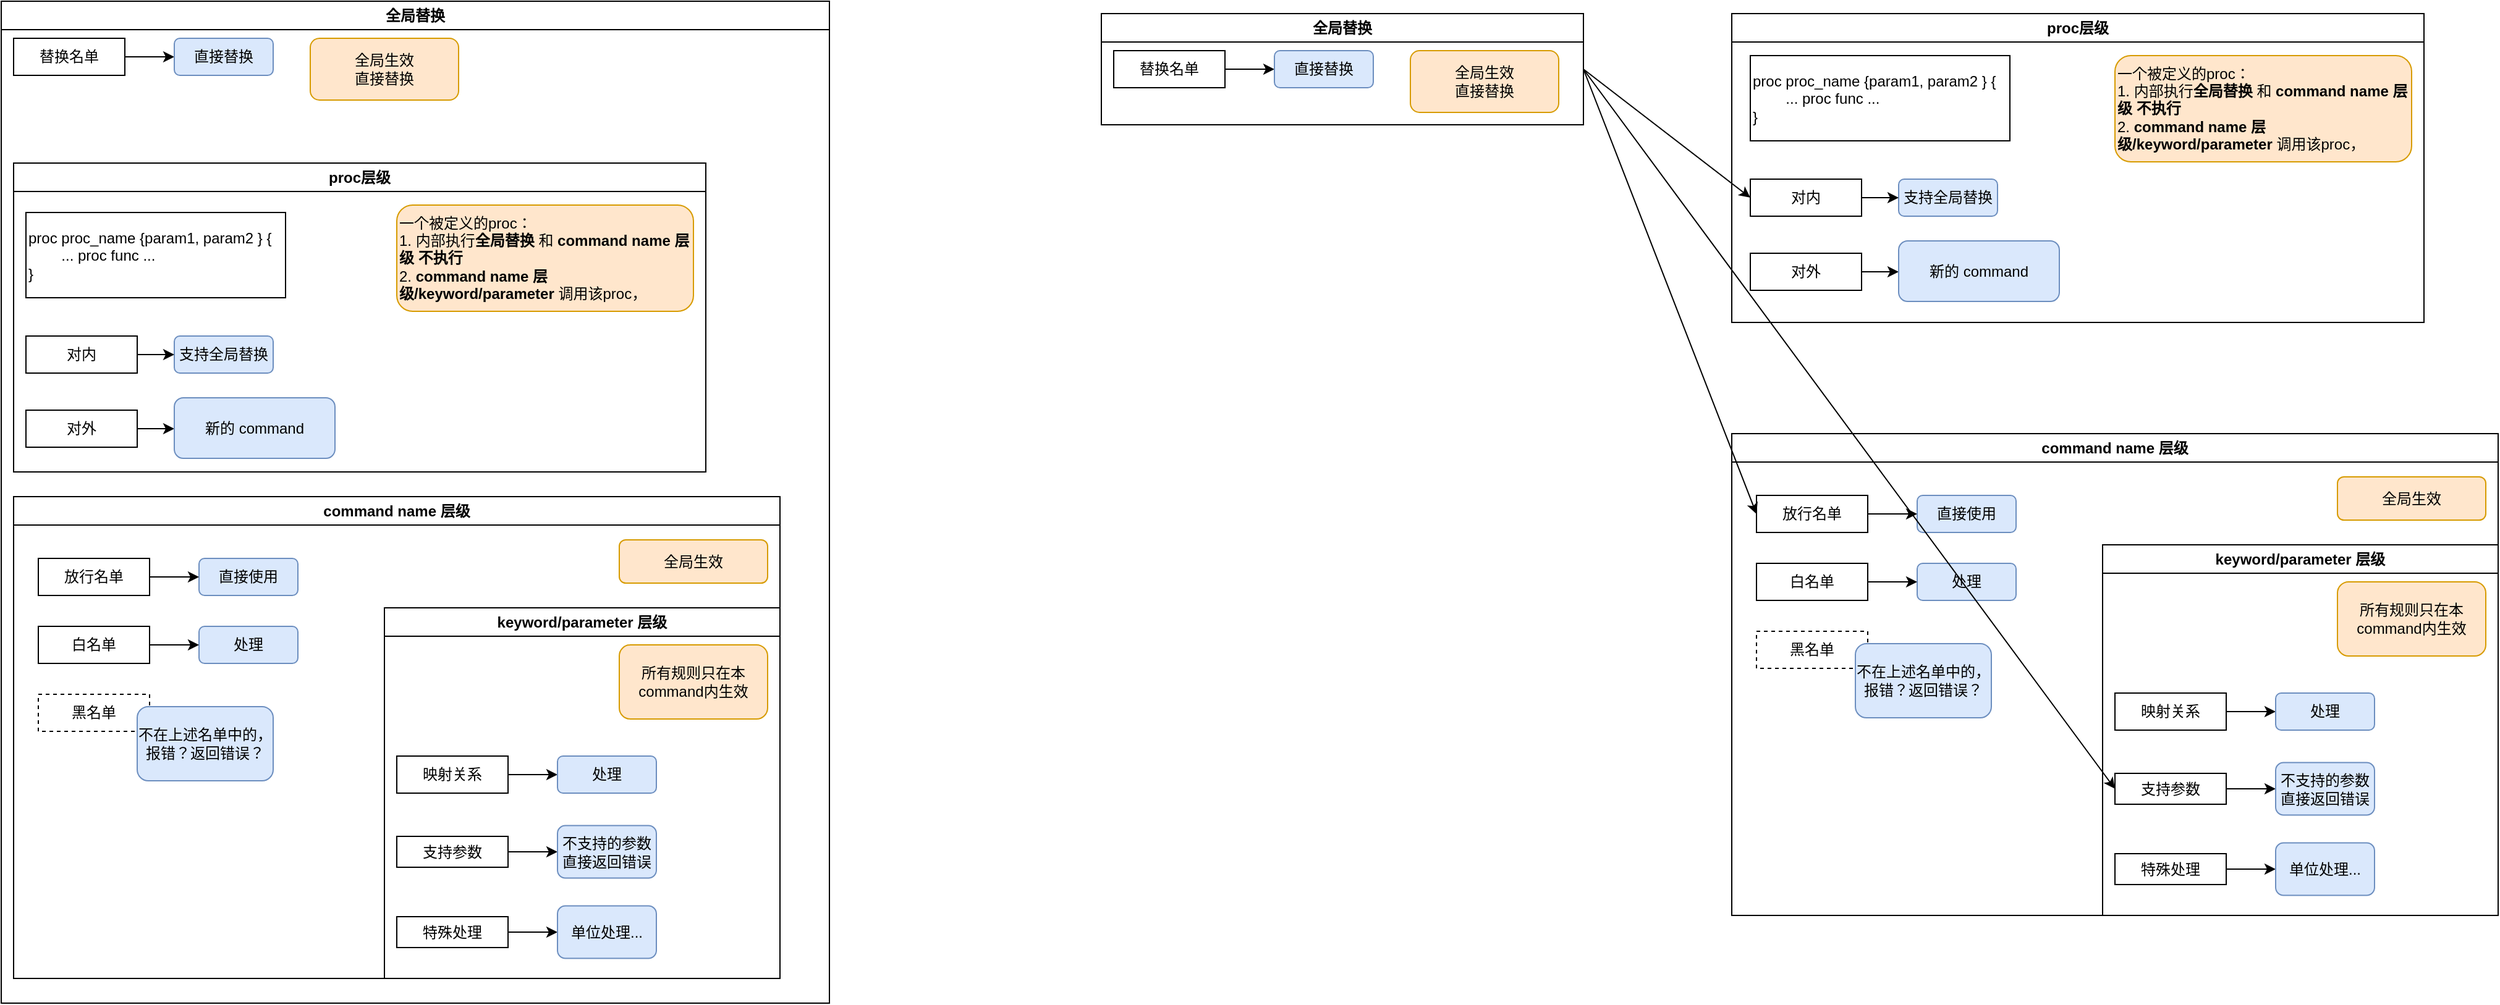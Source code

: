 <mxfile version="24.7.6">
  <diagram name="第 1 页" id="RZydtw0dfkvndmXbP_aF">
    <mxGraphModel dx="1500" dy="794" grid="1" gridSize="10" guides="1" tooltips="1" connect="1" arrows="1" fold="1" page="1" pageScale="1" pageWidth="827" pageHeight="1169" math="0" shadow="0">
      <root>
        <mxCell id="0" />
        <mxCell id="1" parent="0" />
        <mxCell id="8--45SvLZGRJWrr07VA9-4" value="command name 层级" style="swimlane;whiteSpace=wrap;html=1;" parent="1" vertex="1">
          <mxGeometry x="30" y="511" width="620" height="390" as="geometry">
            <mxRectangle x="240" y="80" width="150" height="30" as="alternateBounds" />
          </mxGeometry>
        </mxCell>
        <mxCell id="8--45SvLZGRJWrr07VA9-1" value="放行名单" style="rounded=0;whiteSpace=wrap;html=1;" parent="8--45SvLZGRJWrr07VA9-4" vertex="1">
          <mxGeometry x="20" y="50" width="90" height="30" as="geometry" />
        </mxCell>
        <mxCell id="8--45SvLZGRJWrr07VA9-14" style="edgeStyle=orthogonalEdgeStyle;rounded=0;orthogonalLoop=1;jettySize=auto;html=1;entryX=0;entryY=0.5;entryDx=0;entryDy=0;" parent="8--45SvLZGRJWrr07VA9-4" edge="1">
          <mxGeometry relative="1" as="geometry">
            <mxPoint x="180.0" y="160" as="targetPoint" />
          </mxGeometry>
        </mxCell>
        <mxCell id="8--45SvLZGRJWrr07VA9-6" value="直接使用" style="rounded=1;whiteSpace=wrap;html=1;fillColor=#dae8fc;strokeColor=#6c8ebf;" parent="8--45SvLZGRJWrr07VA9-4" vertex="1">
          <mxGeometry x="150" y="50" width="80" height="30" as="geometry" />
        </mxCell>
        <mxCell id="8--45SvLZGRJWrr07VA9-5" style="edgeStyle=orthogonalEdgeStyle;rounded=0;orthogonalLoop=1;jettySize=auto;html=1;" parent="8--45SvLZGRJWrr07VA9-4" source="8--45SvLZGRJWrr07VA9-1" target="8--45SvLZGRJWrr07VA9-6" edge="1">
          <mxGeometry relative="1" as="geometry">
            <mxPoint x="200" y="80" as="targetPoint" />
          </mxGeometry>
        </mxCell>
        <mxCell id="8--45SvLZGRJWrr07VA9-17" value="keyword/parameter 层级" style="swimlane;whiteSpace=wrap;html=1;" parent="8--45SvLZGRJWrr07VA9-4" vertex="1">
          <mxGeometry x="300" y="90" width="320" height="300" as="geometry" />
        </mxCell>
        <mxCell id="8--45SvLZGRJWrr07VA9-35" style="edgeStyle=orthogonalEdgeStyle;rounded=0;orthogonalLoop=1;jettySize=auto;html=1;exitX=1;exitY=0.5;exitDx=0;exitDy=0;" parent="8--45SvLZGRJWrr07VA9-17" source="8--45SvLZGRJWrr07VA9-28" target="8--45SvLZGRJWrr07VA9-29" edge="1">
          <mxGeometry relative="1" as="geometry" />
        </mxCell>
        <mxCell id="8--45SvLZGRJWrr07VA9-28" value="映射关系" style="rounded=0;whiteSpace=wrap;html=1;" parent="8--45SvLZGRJWrr07VA9-17" vertex="1">
          <mxGeometry x="10" y="120" width="90" height="30" as="geometry" />
        </mxCell>
        <mxCell id="8--45SvLZGRJWrr07VA9-29" value="处理" style="rounded=1;whiteSpace=wrap;html=1;fillColor=#dae8fc;strokeColor=#6c8ebf;" parent="8--45SvLZGRJWrr07VA9-17" vertex="1">
          <mxGeometry x="140" y="120" width="80" height="30" as="geometry" />
        </mxCell>
        <mxCell id="8--45SvLZGRJWrr07VA9-36" style="edgeStyle=orthogonalEdgeStyle;rounded=0;orthogonalLoop=1;jettySize=auto;html=1;" parent="8--45SvLZGRJWrr07VA9-17" source="8--45SvLZGRJWrr07VA9-34" edge="1">
          <mxGeometry relative="1" as="geometry">
            <mxPoint x="140" y="197.5" as="targetPoint" />
          </mxGeometry>
        </mxCell>
        <mxCell id="8--45SvLZGRJWrr07VA9-34" value="支持参数" style="rounded=0;whiteSpace=wrap;html=1;" parent="8--45SvLZGRJWrr07VA9-17" vertex="1">
          <mxGeometry x="10" y="185" width="90" height="25" as="geometry" />
        </mxCell>
        <mxCell id="8--45SvLZGRJWrr07VA9-37" value="不支持的参数直接返回错误" style="rounded=1;whiteSpace=wrap;html=1;fillColor=#dae8fc;strokeColor=#6c8ebf;" parent="8--45SvLZGRJWrr07VA9-17" vertex="1">
          <mxGeometry x="140" y="176.25" width="80" height="42.5" as="geometry" />
        </mxCell>
        <mxCell id="8--45SvLZGRJWrr07VA9-69" style="edgeStyle=orthogonalEdgeStyle;rounded=0;orthogonalLoop=1;jettySize=auto;html=1;exitX=1;exitY=0.5;exitDx=0;exitDy=0;entryX=0;entryY=0.5;entryDx=0;entryDy=0;" parent="8--45SvLZGRJWrr07VA9-17" source="8--45SvLZGRJWrr07VA9-38" target="8--45SvLZGRJWrr07VA9-68" edge="1">
          <mxGeometry relative="1" as="geometry" />
        </mxCell>
        <mxCell id="8--45SvLZGRJWrr07VA9-38" value="特殊处理" style="rounded=0;whiteSpace=wrap;html=1;" parent="8--45SvLZGRJWrr07VA9-17" vertex="1">
          <mxGeometry x="10" y="250" width="90" height="25" as="geometry" />
        </mxCell>
        <mxCell id="8--45SvLZGRJWrr07VA9-68" value="单位处理..." style="rounded=1;whiteSpace=wrap;html=1;fillColor=#dae8fc;strokeColor=#6c8ebf;" parent="8--45SvLZGRJWrr07VA9-17" vertex="1">
          <mxGeometry x="140" y="241.25" width="80" height="42.5" as="geometry" />
        </mxCell>
        <mxCell id="8--45SvLZGRJWrr07VA9-18" value="所有规则只在本command内生效" style="rounded=1;whiteSpace=wrap;html=1;fillColor=#ffe6cc;strokeColor=#d79b00;" parent="8--45SvLZGRJWrr07VA9-17" vertex="1">
          <mxGeometry x="190" y="30" width="120" height="60" as="geometry" />
        </mxCell>
        <mxCell id="8--45SvLZGRJWrr07VA9-24" value="白名单" style="rounded=0;whiteSpace=wrap;html=1;" parent="8--45SvLZGRJWrr07VA9-4" vertex="1">
          <mxGeometry x="20" y="105" width="90" height="30" as="geometry" />
        </mxCell>
        <mxCell id="8--45SvLZGRJWrr07VA9-25" value="处理" style="rounded=1;whiteSpace=wrap;html=1;fillColor=#dae8fc;strokeColor=#6c8ebf;" parent="8--45SvLZGRJWrr07VA9-4" vertex="1">
          <mxGeometry x="150" y="105" width="80" height="30" as="geometry" />
        </mxCell>
        <mxCell id="8--45SvLZGRJWrr07VA9-27" value="黑名单" style="rounded=0;whiteSpace=wrap;html=1;dashed=1;" parent="8--45SvLZGRJWrr07VA9-4" vertex="1">
          <mxGeometry x="20" y="160" width="90" height="30" as="geometry" />
        </mxCell>
        <mxCell id="8--45SvLZGRJWrr07VA9-26" style="edgeStyle=orthogonalEdgeStyle;rounded=0;orthogonalLoop=1;jettySize=auto;html=1;" parent="8--45SvLZGRJWrr07VA9-4" source="8--45SvLZGRJWrr07VA9-24" target="8--45SvLZGRJWrr07VA9-25" edge="1">
          <mxGeometry relative="1" as="geometry">
            <mxPoint x="200" y="135" as="targetPoint" />
          </mxGeometry>
        </mxCell>
        <mxCell id="8--45SvLZGRJWrr07VA9-16" value="不在上述名单中的，报错？返回错误？" style="rounded=1;whiteSpace=wrap;html=1;fillColor=#dae8fc;strokeColor=#6c8ebf;" parent="8--45SvLZGRJWrr07VA9-4" vertex="1">
          <mxGeometry x="100" y="170" width="110" height="60" as="geometry" />
        </mxCell>
        <mxCell id="8--45SvLZGRJWrr07VA9-71" value="全局生效" style="rounded=1;whiteSpace=wrap;html=1;fillColor=#ffe6cc;strokeColor=#d79b00;" parent="8--45SvLZGRJWrr07VA9-4" vertex="1">
          <mxGeometry x="490" y="35" width="120" height="35" as="geometry" />
        </mxCell>
        <mxCell id="8--45SvLZGRJWrr07VA9-64" value="proc层级" style="swimlane;whiteSpace=wrap;html=1;" parent="1" vertex="1">
          <mxGeometry x="30" y="241" width="560" height="250" as="geometry" />
        </mxCell>
        <mxCell id="8--45SvLZGRJWrr07VA9-70" value="一个被定义的proc：&lt;div&gt;1. 内部执行&lt;b&gt;全局替换 &lt;/b&gt;和&lt;b&gt;&amp;nbsp;&lt;/b&gt;&lt;span style=&quot;font-weight: 700; text-align: center;&quot;&gt;command name 层级&lt;/span&gt;&lt;b&gt;&amp;nbsp;不执行&amp;nbsp;&lt;/b&gt;&lt;/div&gt;&lt;div&gt;2.&amp;nbsp;&lt;span style=&quot;background-color: initial; font-weight: 700;&quot;&gt;command name 层级/&lt;/span&gt;&lt;span style=&quot;background-color: initial; font-weight: 700;&quot;&gt;keyword/parameter &lt;/span&gt;&lt;span style=&quot;background-color: initial;&quot;&gt;调用该proc，&lt;/span&gt;&lt;/div&gt;" style="rounded=1;whiteSpace=wrap;html=1;fillColor=#ffe6cc;strokeColor=#d79b00;align=left;" parent="8--45SvLZGRJWrr07VA9-64" vertex="1">
          <mxGeometry x="310" y="34" width="240" height="86" as="geometry" />
        </mxCell>
        <mxCell id="M8b2lQpFjyDXOdki4PDH-1" value="全局替换" style="swimlane;whiteSpace=wrap;html=1;" parent="1" vertex="1">
          <mxGeometry x="20" y="110" width="670" height="811" as="geometry" />
        </mxCell>
        <mxCell id="M8b2lQpFjyDXOdki4PDH-6" style="edgeStyle=orthogonalEdgeStyle;rounded=0;orthogonalLoop=1;jettySize=auto;html=1;entryX=0;entryY=0.5;entryDx=0;entryDy=0;" parent="M8b2lQpFjyDXOdki4PDH-1" source="M8b2lQpFjyDXOdki4PDH-3" target="M8b2lQpFjyDXOdki4PDH-4" edge="1">
          <mxGeometry relative="1" as="geometry" />
        </mxCell>
        <mxCell id="M8b2lQpFjyDXOdki4PDH-3" value="替换名单" style="rounded=0;whiteSpace=wrap;html=1;" parent="M8b2lQpFjyDXOdki4PDH-1" vertex="1">
          <mxGeometry x="10" y="30" width="90" height="30" as="geometry" />
        </mxCell>
        <mxCell id="M8b2lQpFjyDXOdki4PDH-4" value="直接替换" style="rounded=1;whiteSpace=wrap;html=1;fillColor=#dae8fc;strokeColor=#6c8ebf;" parent="M8b2lQpFjyDXOdki4PDH-1" vertex="1">
          <mxGeometry x="140" y="30" width="80" height="30" as="geometry" />
        </mxCell>
        <mxCell id="M8b2lQpFjyDXOdki4PDH-5" value="全局生效&lt;div&gt;直接替换&lt;/div&gt;" style="rounded=1;whiteSpace=wrap;html=1;fillColor=#ffe6cc;strokeColor=#d79b00;" parent="M8b2lQpFjyDXOdki4PDH-1" vertex="1">
          <mxGeometry x="250" y="30" width="120" height="50" as="geometry" />
        </mxCell>
        <mxCell id="M8b2lQpFjyDXOdki4PDH-7" value="对内" style="rounded=0;whiteSpace=wrap;html=1;" parent="M8b2lQpFjyDXOdki4PDH-1" vertex="1">
          <mxGeometry x="20" y="271" width="90" height="30" as="geometry" />
        </mxCell>
        <mxCell id="M8b2lQpFjyDXOdki4PDH-16" value="支持全局替换" style="rounded=1;whiteSpace=wrap;html=1;fillColor=#dae8fc;strokeColor=#6c8ebf;" parent="M8b2lQpFjyDXOdki4PDH-1" vertex="1">
          <mxGeometry x="140" y="271" width="80" height="30" as="geometry" />
        </mxCell>
        <mxCell id="0vv12LQd-PFsxe46ti_l-1" style="edgeStyle=orthogonalEdgeStyle;rounded=0;orthogonalLoop=1;jettySize=auto;html=1;exitX=1;exitY=0.5;exitDx=0;exitDy=0;entryX=0;entryY=0.5;entryDx=0;entryDy=0;" edge="1" parent="M8b2lQpFjyDXOdki4PDH-1" source="M8b2lQpFjyDXOdki4PDH-17" target="M8b2lQpFjyDXOdki4PDH-22">
          <mxGeometry relative="1" as="geometry" />
        </mxCell>
        <mxCell id="M8b2lQpFjyDXOdki4PDH-17" value="对外" style="rounded=0;whiteSpace=wrap;html=1;" parent="M8b2lQpFjyDXOdki4PDH-1" vertex="1">
          <mxGeometry x="20" y="331" width="90" height="30" as="geometry" />
        </mxCell>
        <mxCell id="M8b2lQpFjyDXOdki4PDH-19" style="edgeStyle=orthogonalEdgeStyle;rounded=0;orthogonalLoop=1;jettySize=auto;html=1;exitX=1;exitY=0.5;exitDx=0;exitDy=0;entryX=0;entryY=0.5;entryDx=0;entryDy=0;" parent="M8b2lQpFjyDXOdki4PDH-1" source="M8b2lQpFjyDXOdki4PDH-7" target="M8b2lQpFjyDXOdki4PDH-16" edge="1">
          <mxGeometry relative="1" as="geometry" />
        </mxCell>
        <mxCell id="M8b2lQpFjyDXOdki4PDH-20" value="proc proc_name {param1, param2 } {&lt;div&gt;&lt;span style=&quot;white-space: pre;&quot;&gt;&#x9;&lt;/span&gt;... proc func ...&lt;/div&gt;&lt;div&gt;}&lt;/div&gt;" style="rounded=0;whiteSpace=wrap;html=1;align=left;" parent="M8b2lQpFjyDXOdki4PDH-1" vertex="1">
          <mxGeometry x="20" y="171" width="210" height="69" as="geometry" />
        </mxCell>
        <mxCell id="M8b2lQpFjyDXOdki4PDH-22" value="新的 command" style="rounded=1;whiteSpace=wrap;html=1;fillColor=#dae8fc;strokeColor=#6c8ebf;" parent="M8b2lQpFjyDXOdki4PDH-1" vertex="1">
          <mxGeometry x="140" y="321" width="130" height="49" as="geometry" />
        </mxCell>
        <mxCell id="0vv12LQd-PFsxe46ti_l-2" value="command name 层级" style="swimlane;whiteSpace=wrap;html=1;" vertex="1" parent="1">
          <mxGeometry x="1420" y="460" width="620" height="390" as="geometry">
            <mxRectangle x="240" y="80" width="150" height="30" as="alternateBounds" />
          </mxGeometry>
        </mxCell>
        <mxCell id="0vv12LQd-PFsxe46ti_l-3" value="放行名单" style="rounded=0;whiteSpace=wrap;html=1;" vertex="1" parent="0vv12LQd-PFsxe46ti_l-2">
          <mxGeometry x="20" y="50" width="90" height="30" as="geometry" />
        </mxCell>
        <mxCell id="0vv12LQd-PFsxe46ti_l-4" style="edgeStyle=orthogonalEdgeStyle;rounded=0;orthogonalLoop=1;jettySize=auto;html=1;entryX=0;entryY=0.5;entryDx=0;entryDy=0;" edge="1" parent="0vv12LQd-PFsxe46ti_l-2">
          <mxGeometry relative="1" as="geometry">
            <mxPoint x="180.0" y="160" as="targetPoint" />
          </mxGeometry>
        </mxCell>
        <mxCell id="0vv12LQd-PFsxe46ti_l-5" value="直接使用" style="rounded=1;whiteSpace=wrap;html=1;fillColor=#dae8fc;strokeColor=#6c8ebf;" vertex="1" parent="0vv12LQd-PFsxe46ti_l-2">
          <mxGeometry x="150" y="50" width="80" height="30" as="geometry" />
        </mxCell>
        <mxCell id="0vv12LQd-PFsxe46ti_l-6" style="edgeStyle=orthogonalEdgeStyle;rounded=0;orthogonalLoop=1;jettySize=auto;html=1;" edge="1" parent="0vv12LQd-PFsxe46ti_l-2" source="0vv12LQd-PFsxe46ti_l-3" target="0vv12LQd-PFsxe46ti_l-5">
          <mxGeometry relative="1" as="geometry">
            <mxPoint x="200" y="80" as="targetPoint" />
          </mxGeometry>
        </mxCell>
        <mxCell id="0vv12LQd-PFsxe46ti_l-7" value="keyword/parameter 层级" style="swimlane;whiteSpace=wrap;html=1;" vertex="1" parent="0vv12LQd-PFsxe46ti_l-2">
          <mxGeometry x="300" y="90" width="320" height="300" as="geometry" />
        </mxCell>
        <mxCell id="0vv12LQd-PFsxe46ti_l-8" style="edgeStyle=orthogonalEdgeStyle;rounded=0;orthogonalLoop=1;jettySize=auto;html=1;exitX=1;exitY=0.5;exitDx=0;exitDy=0;" edge="1" parent="0vv12LQd-PFsxe46ti_l-7" source="0vv12LQd-PFsxe46ti_l-9" target="0vv12LQd-PFsxe46ti_l-10">
          <mxGeometry relative="1" as="geometry" />
        </mxCell>
        <mxCell id="0vv12LQd-PFsxe46ti_l-9" value="映射关系" style="rounded=0;whiteSpace=wrap;html=1;" vertex="1" parent="0vv12LQd-PFsxe46ti_l-7">
          <mxGeometry x="10" y="120" width="90" height="30" as="geometry" />
        </mxCell>
        <mxCell id="0vv12LQd-PFsxe46ti_l-10" value="处理" style="rounded=1;whiteSpace=wrap;html=1;fillColor=#dae8fc;strokeColor=#6c8ebf;" vertex="1" parent="0vv12LQd-PFsxe46ti_l-7">
          <mxGeometry x="140" y="120" width="80" height="30" as="geometry" />
        </mxCell>
        <mxCell id="0vv12LQd-PFsxe46ti_l-11" style="edgeStyle=orthogonalEdgeStyle;rounded=0;orthogonalLoop=1;jettySize=auto;html=1;" edge="1" parent="0vv12LQd-PFsxe46ti_l-7" source="0vv12LQd-PFsxe46ti_l-12">
          <mxGeometry relative="1" as="geometry">
            <mxPoint x="140" y="197.5" as="targetPoint" />
          </mxGeometry>
        </mxCell>
        <mxCell id="0vv12LQd-PFsxe46ti_l-12" value="支持参数" style="rounded=0;whiteSpace=wrap;html=1;" vertex="1" parent="0vv12LQd-PFsxe46ti_l-7">
          <mxGeometry x="10" y="185" width="90" height="25" as="geometry" />
        </mxCell>
        <mxCell id="0vv12LQd-PFsxe46ti_l-13" value="不支持的参数直接返回错误" style="rounded=1;whiteSpace=wrap;html=1;fillColor=#dae8fc;strokeColor=#6c8ebf;" vertex="1" parent="0vv12LQd-PFsxe46ti_l-7">
          <mxGeometry x="140" y="176.25" width="80" height="42.5" as="geometry" />
        </mxCell>
        <mxCell id="0vv12LQd-PFsxe46ti_l-14" style="edgeStyle=orthogonalEdgeStyle;rounded=0;orthogonalLoop=1;jettySize=auto;html=1;exitX=1;exitY=0.5;exitDx=0;exitDy=0;entryX=0;entryY=0.5;entryDx=0;entryDy=0;" edge="1" parent="0vv12LQd-PFsxe46ti_l-7" source="0vv12LQd-PFsxe46ti_l-15" target="0vv12LQd-PFsxe46ti_l-16">
          <mxGeometry relative="1" as="geometry" />
        </mxCell>
        <mxCell id="0vv12LQd-PFsxe46ti_l-15" value="特殊处理" style="rounded=0;whiteSpace=wrap;html=1;" vertex="1" parent="0vv12LQd-PFsxe46ti_l-7">
          <mxGeometry x="10" y="250" width="90" height="25" as="geometry" />
        </mxCell>
        <mxCell id="0vv12LQd-PFsxe46ti_l-16" value="单位处理..." style="rounded=1;whiteSpace=wrap;html=1;fillColor=#dae8fc;strokeColor=#6c8ebf;" vertex="1" parent="0vv12LQd-PFsxe46ti_l-7">
          <mxGeometry x="140" y="241.25" width="80" height="42.5" as="geometry" />
        </mxCell>
        <mxCell id="0vv12LQd-PFsxe46ti_l-17" value="所有规则只在本command内生效" style="rounded=1;whiteSpace=wrap;html=1;fillColor=#ffe6cc;strokeColor=#d79b00;" vertex="1" parent="0vv12LQd-PFsxe46ti_l-7">
          <mxGeometry x="190" y="30" width="120" height="60" as="geometry" />
        </mxCell>
        <mxCell id="0vv12LQd-PFsxe46ti_l-18" value="白名单" style="rounded=0;whiteSpace=wrap;html=1;" vertex="1" parent="0vv12LQd-PFsxe46ti_l-2">
          <mxGeometry x="20" y="105" width="90" height="30" as="geometry" />
        </mxCell>
        <mxCell id="0vv12LQd-PFsxe46ti_l-19" value="处理" style="rounded=1;whiteSpace=wrap;html=1;fillColor=#dae8fc;strokeColor=#6c8ebf;" vertex="1" parent="0vv12LQd-PFsxe46ti_l-2">
          <mxGeometry x="150" y="105" width="80" height="30" as="geometry" />
        </mxCell>
        <mxCell id="0vv12LQd-PFsxe46ti_l-20" value="黑名单" style="rounded=0;whiteSpace=wrap;html=1;dashed=1;" vertex="1" parent="0vv12LQd-PFsxe46ti_l-2">
          <mxGeometry x="20" y="160" width="90" height="30" as="geometry" />
        </mxCell>
        <mxCell id="0vv12LQd-PFsxe46ti_l-21" style="edgeStyle=orthogonalEdgeStyle;rounded=0;orthogonalLoop=1;jettySize=auto;html=1;" edge="1" parent="0vv12LQd-PFsxe46ti_l-2" source="0vv12LQd-PFsxe46ti_l-18" target="0vv12LQd-PFsxe46ti_l-19">
          <mxGeometry relative="1" as="geometry">
            <mxPoint x="200" y="135" as="targetPoint" />
          </mxGeometry>
        </mxCell>
        <mxCell id="0vv12LQd-PFsxe46ti_l-22" value="不在上述名单中的，报错？返回错误？" style="rounded=1;whiteSpace=wrap;html=1;fillColor=#dae8fc;strokeColor=#6c8ebf;" vertex="1" parent="0vv12LQd-PFsxe46ti_l-2">
          <mxGeometry x="100" y="170" width="110" height="60" as="geometry" />
        </mxCell>
        <mxCell id="0vv12LQd-PFsxe46ti_l-23" value="全局生效" style="rounded=1;whiteSpace=wrap;html=1;fillColor=#ffe6cc;strokeColor=#d79b00;" vertex="1" parent="0vv12LQd-PFsxe46ti_l-2">
          <mxGeometry x="490" y="35" width="120" height="35" as="geometry" />
        </mxCell>
        <mxCell id="0vv12LQd-PFsxe46ti_l-77" style="rounded=0;orthogonalLoop=1;jettySize=auto;html=1;exitX=1;exitY=0.5;exitDx=0;exitDy=0;entryX=0;entryY=0.5;entryDx=0;entryDy=0;" edge="1" parent="1" source="0vv12LQd-PFsxe46ti_l-26" target="0vv12LQd-PFsxe46ti_l-66">
          <mxGeometry relative="1" as="geometry" />
        </mxCell>
        <mxCell id="0vv12LQd-PFsxe46ti_l-78" style="rounded=0;orthogonalLoop=1;jettySize=auto;html=1;exitX=1;exitY=0.5;exitDx=0;exitDy=0;entryX=0;entryY=0.5;entryDx=0;entryDy=0;" edge="1" parent="1" source="0vv12LQd-PFsxe46ti_l-26" target="0vv12LQd-PFsxe46ti_l-3">
          <mxGeometry relative="1" as="geometry" />
        </mxCell>
        <mxCell id="0vv12LQd-PFsxe46ti_l-79" style="edgeStyle=orthogonalEdgeStyle;rounded=0;orthogonalLoop=1;jettySize=auto;html=1;exitX=1;exitY=0.5;exitDx=0;exitDy=0;entryX=0;entryY=0.5;entryDx=0;entryDy=0;strokeColor=none;" edge="1" parent="1" source="0vv12LQd-PFsxe46ti_l-26" target="0vv12LQd-PFsxe46ti_l-12">
          <mxGeometry relative="1" as="geometry" />
        </mxCell>
        <mxCell id="0vv12LQd-PFsxe46ti_l-80" style="rounded=0;orthogonalLoop=1;jettySize=auto;html=1;exitX=1;exitY=0.5;exitDx=0;exitDy=0;entryX=0;entryY=0.5;entryDx=0;entryDy=0;" edge="1" parent="1" source="0vv12LQd-PFsxe46ti_l-26" target="0vv12LQd-PFsxe46ti_l-12">
          <mxGeometry relative="1" as="geometry" />
        </mxCell>
        <mxCell id="0vv12LQd-PFsxe46ti_l-26" value="全局替换" style="swimlane;whiteSpace=wrap;html=1;" vertex="1" parent="1">
          <mxGeometry x="910" y="120" width="390" height="90" as="geometry">
            <mxRectangle x="1230" y="110" width="90" height="30" as="alternateBounds" />
          </mxGeometry>
        </mxCell>
        <mxCell id="0vv12LQd-PFsxe46ti_l-27" style="edgeStyle=orthogonalEdgeStyle;rounded=0;orthogonalLoop=1;jettySize=auto;html=1;entryX=0;entryY=0.5;entryDx=0;entryDy=0;" edge="1" parent="0vv12LQd-PFsxe46ti_l-26" source="0vv12LQd-PFsxe46ti_l-28" target="0vv12LQd-PFsxe46ti_l-29">
          <mxGeometry relative="1" as="geometry" />
        </mxCell>
        <mxCell id="0vv12LQd-PFsxe46ti_l-28" value="替换名单" style="rounded=0;whiteSpace=wrap;html=1;" vertex="1" parent="0vv12LQd-PFsxe46ti_l-26">
          <mxGeometry x="10" y="30" width="90" height="30" as="geometry" />
        </mxCell>
        <mxCell id="0vv12LQd-PFsxe46ti_l-29" value="直接替换" style="rounded=1;whiteSpace=wrap;html=1;fillColor=#dae8fc;strokeColor=#6c8ebf;" vertex="1" parent="0vv12LQd-PFsxe46ti_l-26">
          <mxGeometry x="140" y="30" width="80" height="30" as="geometry" />
        </mxCell>
        <mxCell id="0vv12LQd-PFsxe46ti_l-30" value="全局生效&lt;div&gt;直接替换&lt;/div&gt;" style="rounded=1;whiteSpace=wrap;html=1;fillColor=#ffe6cc;strokeColor=#d79b00;" vertex="1" parent="0vv12LQd-PFsxe46ti_l-26">
          <mxGeometry x="250" y="30" width="120" height="50" as="geometry" />
        </mxCell>
        <mxCell id="0vv12LQd-PFsxe46ti_l-50" value="proc层级" style="swimlane;whiteSpace=wrap;html=1;" vertex="1" parent="1">
          <mxGeometry x="1420" y="120" width="560" height="250" as="geometry" />
        </mxCell>
        <mxCell id="0vv12LQd-PFsxe46ti_l-51" value="一个被定义的proc：&lt;div&gt;1. 内部执行&lt;b&gt;全局替换 &lt;/b&gt;和&lt;b&gt;&amp;nbsp;&lt;/b&gt;&lt;span style=&quot;font-weight: 700; text-align: center;&quot;&gt;command name 层级&lt;/span&gt;&lt;b&gt;&amp;nbsp;不执行&amp;nbsp;&lt;/b&gt;&lt;/div&gt;&lt;div&gt;2.&amp;nbsp;&lt;span style=&quot;background-color: initial; font-weight: 700;&quot;&gt;command name 层级/&lt;/span&gt;&lt;span style=&quot;background-color: initial; font-weight: 700;&quot;&gt;keyword/parameter &lt;/span&gt;&lt;span style=&quot;background-color: initial;&quot;&gt;调用该proc，&lt;/span&gt;&lt;/div&gt;" style="rounded=1;whiteSpace=wrap;html=1;fillColor=#ffe6cc;strokeColor=#d79b00;align=left;" vertex="1" parent="0vv12LQd-PFsxe46ti_l-50">
          <mxGeometry x="310" y="34" width="240" height="86" as="geometry" />
        </mxCell>
        <mxCell id="0vv12LQd-PFsxe46ti_l-66" value="对内" style="rounded=0;whiteSpace=wrap;html=1;" vertex="1" parent="0vv12LQd-PFsxe46ti_l-50">
          <mxGeometry x="15" y="134" width="90" height="30" as="geometry" />
        </mxCell>
        <mxCell id="0vv12LQd-PFsxe46ti_l-67" value="支持全局替换" style="rounded=1;whiteSpace=wrap;html=1;fillColor=#dae8fc;strokeColor=#6c8ebf;" vertex="1" parent="0vv12LQd-PFsxe46ti_l-50">
          <mxGeometry x="135" y="134" width="80" height="30" as="geometry" />
        </mxCell>
        <mxCell id="0vv12LQd-PFsxe46ti_l-68" style="edgeStyle=orthogonalEdgeStyle;rounded=0;orthogonalLoop=1;jettySize=auto;html=1;exitX=1;exitY=0.5;exitDx=0;exitDy=0;entryX=0;entryY=0.5;entryDx=0;entryDy=0;" edge="1" parent="0vv12LQd-PFsxe46ti_l-50" source="0vv12LQd-PFsxe46ti_l-69" target="0vv12LQd-PFsxe46ti_l-72">
          <mxGeometry relative="1" as="geometry" />
        </mxCell>
        <mxCell id="0vv12LQd-PFsxe46ti_l-69" value="对外" style="rounded=0;whiteSpace=wrap;html=1;" vertex="1" parent="0vv12LQd-PFsxe46ti_l-50">
          <mxGeometry x="15" y="194" width="90" height="30" as="geometry" />
        </mxCell>
        <mxCell id="0vv12LQd-PFsxe46ti_l-70" style="edgeStyle=orthogonalEdgeStyle;rounded=0;orthogonalLoop=1;jettySize=auto;html=1;exitX=1;exitY=0.5;exitDx=0;exitDy=0;entryX=0;entryY=0.5;entryDx=0;entryDy=0;" edge="1" parent="0vv12LQd-PFsxe46ti_l-50" source="0vv12LQd-PFsxe46ti_l-66" target="0vv12LQd-PFsxe46ti_l-67">
          <mxGeometry relative="1" as="geometry" />
        </mxCell>
        <mxCell id="0vv12LQd-PFsxe46ti_l-71" value="proc proc_name {param1, param2 } {&lt;div&gt;&lt;span style=&quot;white-space: pre;&quot;&gt;&#x9;&lt;/span&gt;... proc func ...&lt;/div&gt;&lt;div&gt;}&lt;/div&gt;" style="rounded=0;whiteSpace=wrap;html=1;align=left;" vertex="1" parent="0vv12LQd-PFsxe46ti_l-50">
          <mxGeometry x="15" y="34" width="210" height="69" as="geometry" />
        </mxCell>
        <mxCell id="0vv12LQd-PFsxe46ti_l-72" value="新的 command" style="rounded=1;whiteSpace=wrap;html=1;fillColor=#dae8fc;strokeColor=#6c8ebf;" vertex="1" parent="0vv12LQd-PFsxe46ti_l-50">
          <mxGeometry x="135" y="184" width="130" height="49" as="geometry" />
        </mxCell>
      </root>
    </mxGraphModel>
  </diagram>
</mxfile>
